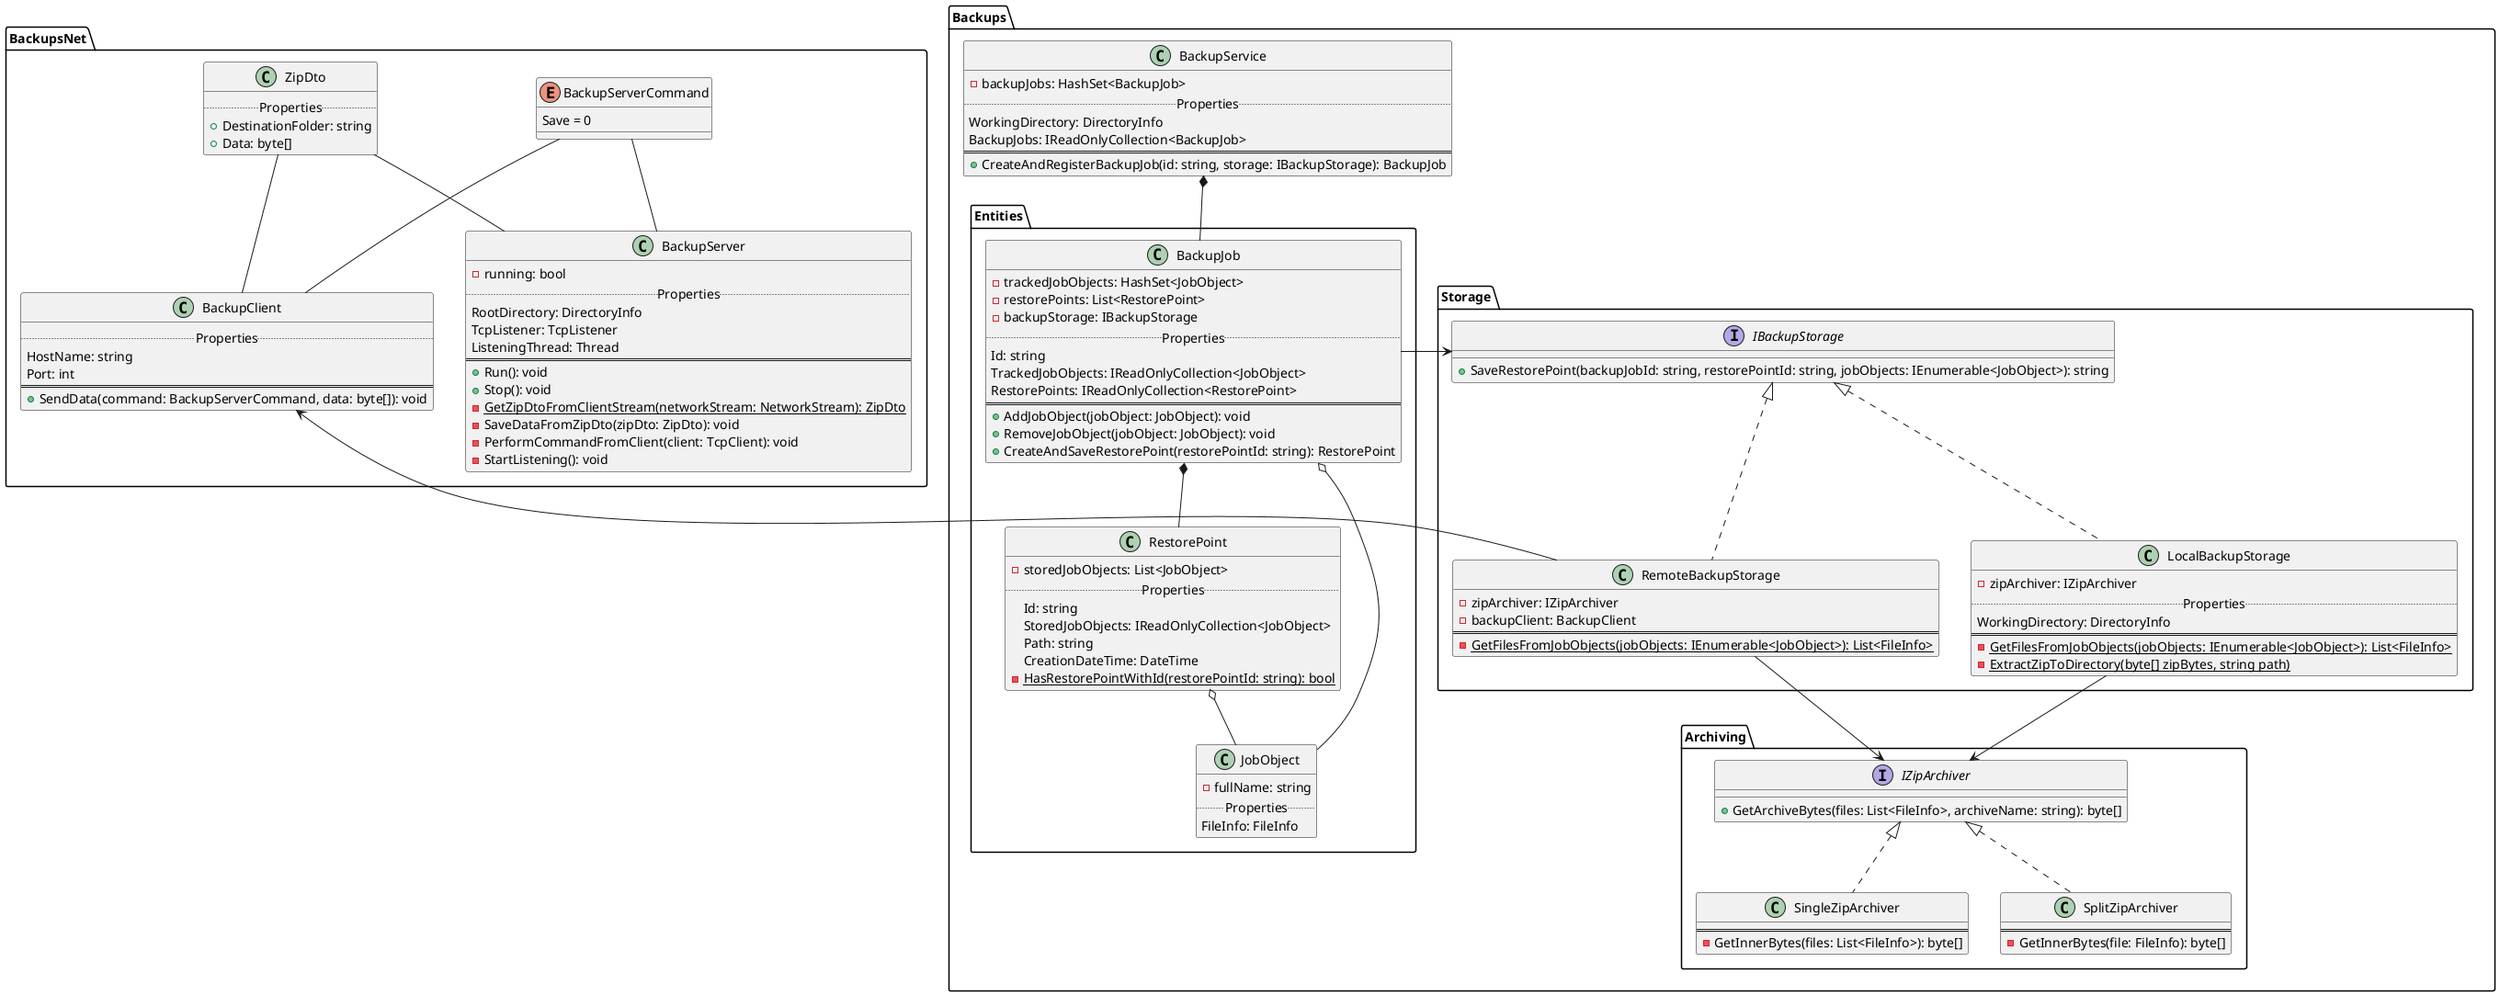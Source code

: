 @startuml
'https://plantuml.com/class-diagram

package Backups {

    package Storage {
        interface IBackupStorage {
            +SaveRestorePoint(backupJobId: string, restorePointId: string, jobObjects: IEnumerable<JobObject>): string
        }
        
        class LocalBackupStorage {
            -zipArchiver: IZipArchiver
            ..Properties..
            WorkingDirectory: DirectoryInfo
            ==
            -{static}GetFilesFromJobObjects(jobObjects: IEnumerable<JobObject>): List<FileInfo>
            -{static}ExtractZipToDirectory(byte[] zipBytes, string path)
        }
        
        class RemoteBackupStorage {
            -zipArchiver: IZipArchiver
            -backupClient: BackupClient
            ==
            -{static}GetFilesFromJobObjects(jobObjects: IEnumerable<JobObject>): List<FileInfo>
        }
            
        IBackupStorage <|.. LocalBackupStorage
        IBackupStorage <|.. RemoteBackupStorage
    }
    
    package Entities {
             class BackupJob {
                 -trackedJobObjects: HashSet<JobObject>
                 -restorePoints: List<RestorePoint> 
                 -backupStorage: IBackupStorage
                 ..Properties..
                 Id: string
                 TrackedJobObjects: IReadOnlyCollection<JobObject>
                 RestorePoints: IReadOnlyCollection<RestorePoint>
                 ==
                 +AddJobObject(jobObject: JobObject): void
                 +RemoveJobObject(jobObject: JobObject): void
                 +CreateAndSaveRestorePoint(restorePointId: string): RestorePoint
             }
             
             class RestorePoint {
                 -storedJobObjects: List<JobObject>
                 ..Properties..
                 Id: string
                 StoredJobObjects: IReadOnlyCollection<JobObject>
                 Path: string
                 CreationDateTime: DateTime
                 -{static}HasRestorePointWithId(restorePointId: string): bool
             }
             
             class JobObject {
                 -fullName: string
                 ..Properties..
                 FileInfo: FileInfo
             }
             
             BackupJob *-- RestorePoint
             BackupJob o-- JobObject
             RestorePoint o-- JobObject
         }
    
    package Archiving {
        interface IZipArchiver {
            +GetArchiveBytes(files: List<FileInfo>, archiveName: string): byte[]
        }
        
        class SingleZipArchiver {
        ==
            -GetInnerBytes(files: List<FileInfo>): byte[]
        }
        
        class SplitZipArchiver {
        ==
            -GetInnerBytes(file: FileInfo): byte[]
        }
        
        IZipArchiver <|.. SingleZipArchiver
        IZipArchiver <|.. SplitZipArchiver
    }
    
    class BackupService {
        -backupJobs: HashSet<BackupJob>
        ..Properties..
        WorkingDirectory: DirectoryInfo
        BackupJobs: IReadOnlyCollection<BackupJob>
        ==
        +CreateAndRegisterBackupJob(id: string, storage: IBackupStorage): BackupJob
    }
    
    BackupService *-- BackupJob
    
    IBackupStorage <-right- BackupJob
    IZipArchiver <-up- LocalBackupStorage
    IZipArchiver <-up- RemoteBackupStorage
    
}

package BackupsNet {
    enum BackupServerCommand {
        Save = 0
    }
    
    class BackupClient {
        ..Properties..
        HostName: string
        Port: int
        ==
        +SendData(command: BackupServerCommand, data: byte[]): void
    }
    
    class BackupServer {
        -running: bool
        ..Properties..
        RootDirectory: DirectoryInfo
        TcpListener: TcpListener
        ListeningThread: Thread
        ==
        +Run(): void
        +Stop(): void
        -{static}GetZipDtoFromClientStream(networkStream: NetworkStream): ZipDto
        -SaveDataFromZipDto(zipDto: ZipDto): void
        -PerformCommandFromClient(client: TcpClient): void
        -StartListening(): void
    }
    
    class ZipDto {
        ..Properties..
        +DestinationFolder: string
        +Data: byte[]
    }
    
    BackupServerCommand -- BackupClient
    ZipDto -- BackupClient
    BackupServerCommand -- BackupServer
    ZipDto -- BackupServer
    
}

BackupClient <-- RemoteBackupStorage


@enduml